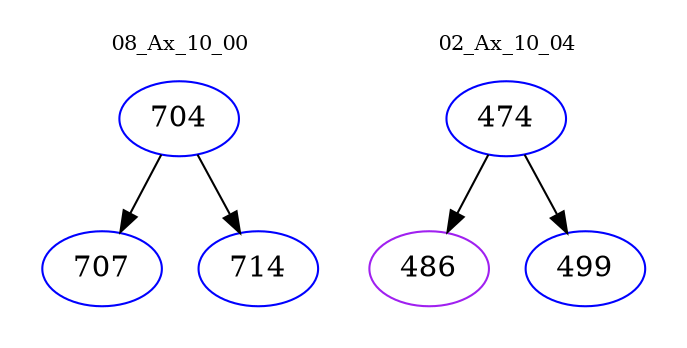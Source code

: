 digraph{
subgraph cluster_0 {
color = white
label = "08_Ax_10_00";
fontsize=10;
T0_704 [label="704", color="blue"]
T0_704 -> T0_707 [color="black"]
T0_707 [label="707", color="blue"]
T0_704 -> T0_714 [color="black"]
T0_714 [label="714", color="blue"]
}
subgraph cluster_1 {
color = white
label = "02_Ax_10_04";
fontsize=10;
T1_474 [label="474", color="blue"]
T1_474 -> T1_486 [color="black"]
T1_486 [label="486", color="purple"]
T1_474 -> T1_499 [color="black"]
T1_499 [label="499", color="blue"]
}
}
